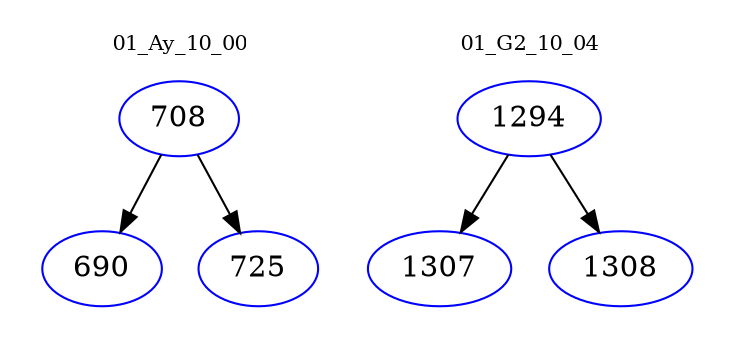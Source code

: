 digraph{
subgraph cluster_0 {
color = white
label = "01_Ay_10_00";
fontsize=10;
T0_708 [label="708", color="blue"]
T0_708 -> T0_690 [color="black"]
T0_690 [label="690", color="blue"]
T0_708 -> T0_725 [color="black"]
T0_725 [label="725", color="blue"]
}
subgraph cluster_1 {
color = white
label = "01_G2_10_04";
fontsize=10;
T1_1294 [label="1294", color="blue"]
T1_1294 -> T1_1307 [color="black"]
T1_1307 [label="1307", color="blue"]
T1_1294 -> T1_1308 [color="black"]
T1_1308 [label="1308", color="blue"]
}
}
